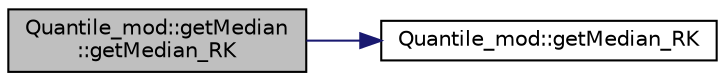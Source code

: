 digraph "Quantile_mod::getMedian::getMedian_RK"
{
 // LATEX_PDF_SIZE
  edge [fontname="Helvetica",fontsize="10",labelfontname="Helvetica",labelfontsize="10"];
  node [fontname="Helvetica",fontsize="10",shape=record];
  rankdir="LR";
  Node1 [label="Quantile_mod::getMedian\l::getMedian_RK",height=0.2,width=0.4,color="black", fillcolor="grey75", style="filled", fontcolor="black",tooltip="Return the median of the input vector."];
  Node1 -> Node2 [color="midnightblue",fontsize="10",style="solid",fontname="Helvetica"];
  Node2 [label="Quantile_mod::getMedian_RK",height=0.2,width=0.4,color="black", fillcolor="white", style="filled",URL="$namespaceQuantile__mod.html#a738277d250916a48d685f521b1d80687",tooltip="Return the median of the input vector."];
}
